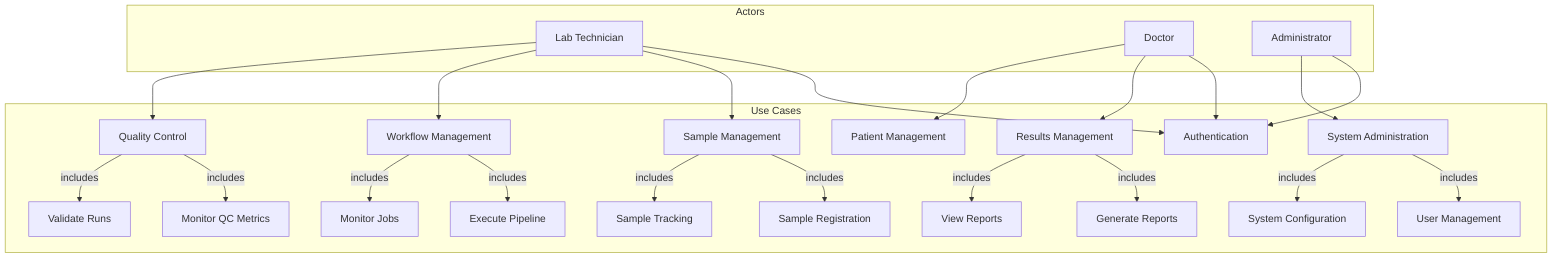 graph TD
    subgraph Actors
        Lab["Lab Technician"]
        Doc["Doctor"]
        Admin["Administrator"]
    end

    subgraph Use Cases
        Auth["Authentication"]
        SampleMgmt["Sample Management"]
        WF["Workflow Management"]
        Results["Results Management"]
        PatientMgmt["Patient Management"]
        QC["Quality Control"]
        SysAdmin["System Administration"]
        
        SampleMgmt --> |includes| SampleReg["Sample Registration"]
        SampleMgmt --> |includes| SampleTrack["Sample Tracking"]
        
        WF --> |includes| PipelineExec["Execute Pipeline"]
        WF --> |includes| MonitorJobs["Monitor Jobs"]
        
        Results --> |includes| GenReport["Generate Reports"]
        Results --> |includes| ViewReport["View Reports"]
        
        QC --> |includes| QCMetrics["Monitor QC Metrics"]
        QC --> |includes| Validation["Validate Runs"]
        
        SysAdmin --> |includes| UserMgmt["User Management"]
        SysAdmin --> |includes| Config["System Configuration"]
    end

    Lab --> Auth
    Lab --> SampleMgmt
    Lab --> WF
    Lab --> QC
    
    Doc --> Auth
    Doc --> Results
    Doc --> PatientMgmt
    
    Admin --> Auth
    Admin --> SysAdmin